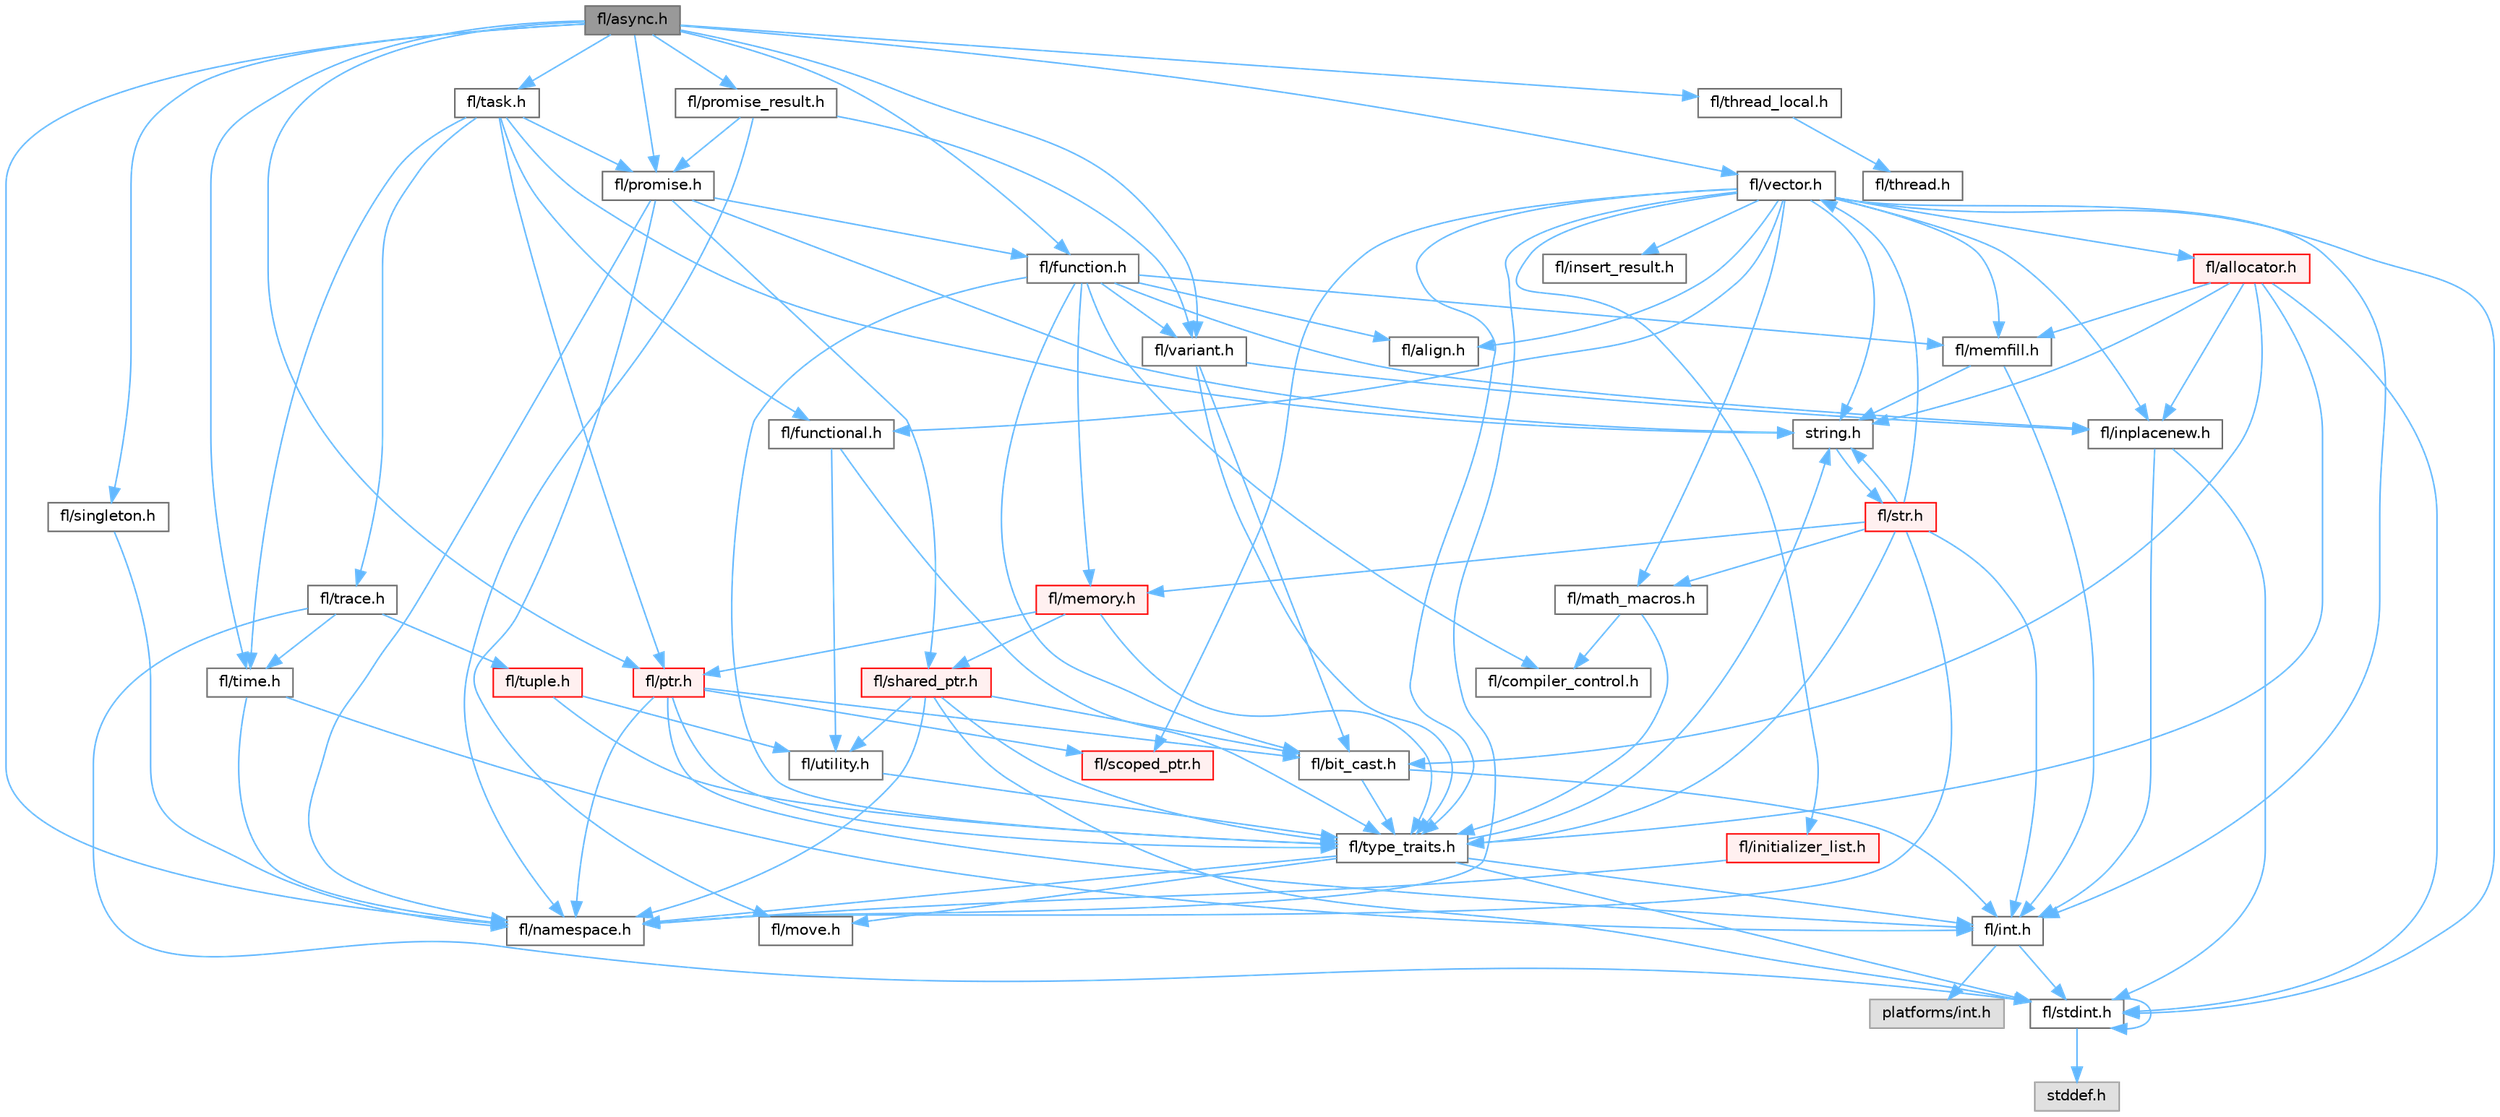 digraph "fl/async.h"
{
 // INTERACTIVE_SVG=YES
 // LATEX_PDF_SIZE
  bgcolor="transparent";
  edge [fontname=Helvetica,fontsize=10,labelfontname=Helvetica,labelfontsize=10];
  node [fontname=Helvetica,fontsize=10,shape=box,height=0.2,width=0.4];
  Node1 [id="Node000001",label="fl/async.h",height=0.2,width=0.4,color="gray40", fillcolor="grey60", style="filled", fontcolor="black",tooltip="Generic asynchronous task management for FastLED."];
  Node1 -> Node2 [id="edge1_Node000001_Node000002",color="steelblue1",style="solid",tooltip=" "];
  Node2 [id="Node000002",label="fl/namespace.h",height=0.2,width=0.4,color="grey40", fillcolor="white", style="filled",URL="$df/d2a/namespace_8h.html",tooltip="Implements the FastLED namespace macros."];
  Node1 -> Node3 [id="edge2_Node000001_Node000003",color="steelblue1",style="solid",tooltip=" "];
  Node3 [id="Node000003",label="fl/vector.h",height=0.2,width=0.4,color="grey40", fillcolor="white", style="filled",URL="$d6/d68/vector_8h.html",tooltip=" "];
  Node3 -> Node4 [id="edge3_Node000003_Node000004",color="steelblue1",style="solid",tooltip=" "];
  Node4 [id="Node000004",label="fl/stdint.h",height=0.2,width=0.4,color="grey40", fillcolor="white", style="filled",URL="$df/dd8/stdint_8h.html",tooltip=" "];
  Node4 -> Node5 [id="edge4_Node000004_Node000005",color="steelblue1",style="solid",tooltip=" "];
  Node5 [id="Node000005",label="stddef.h",height=0.2,width=0.4,color="grey60", fillcolor="#E0E0E0", style="filled",tooltip=" "];
  Node4 -> Node4 [id="edge5_Node000004_Node000004",color="steelblue1",style="solid",tooltip=" "];
  Node3 -> Node6 [id="edge6_Node000003_Node000006",color="steelblue1",style="solid",tooltip=" "];
  Node6 [id="Node000006",label="fl/int.h",height=0.2,width=0.4,color="grey40", fillcolor="white", style="filled",URL="$d3/d7e/int_8h.html",tooltip=" "];
  Node6 -> Node4 [id="edge7_Node000006_Node000004",color="steelblue1",style="solid",tooltip=" "];
  Node6 -> Node7 [id="edge8_Node000006_Node000007",color="steelblue1",style="solid",tooltip=" "];
  Node7 [id="Node000007",label="platforms/int.h",height=0.2,width=0.4,color="grey60", fillcolor="#E0E0E0", style="filled",tooltip=" "];
  Node3 -> Node8 [id="edge9_Node000003_Node000008",color="steelblue1",style="solid",tooltip=" "];
  Node8 [id="Node000008",label="string.h",height=0.2,width=0.4,color="grey40", fillcolor="white", style="filled",URL="$da/d66/string_8h.html",tooltip=" "];
  Node8 -> Node9 [id="edge10_Node000008_Node000009",color="steelblue1",style="solid",tooltip=" "];
  Node9 [id="Node000009",label="fl/str.h",height=0.2,width=0.4,color="red", fillcolor="#FFF0F0", style="filled",URL="$d1/d93/str_8h.html",tooltip=" "];
  Node9 -> Node6 [id="edge11_Node000009_Node000006",color="steelblue1",style="solid",tooltip=" "];
  Node9 -> Node8 [id="edge12_Node000009_Node000008",color="steelblue1",style="solid",tooltip=" "];
  Node9 -> Node15 [id="edge13_Node000009_Node000015",color="steelblue1",style="solid",tooltip=" "];
  Node15 [id="Node000015",label="fl/math_macros.h",height=0.2,width=0.4,color="grey40", fillcolor="white", style="filled",URL="$d8/db8/math__macros_8h.html",tooltip=" "];
  Node15 -> Node16 [id="edge14_Node000015_Node000016",color="steelblue1",style="solid",tooltip=" "];
  Node16 [id="Node000016",label="fl/compiler_control.h",height=0.2,width=0.4,color="grey40", fillcolor="white", style="filled",URL="$d4/d54/compiler__control_8h.html",tooltip=" "];
  Node15 -> Node17 [id="edge15_Node000015_Node000017",color="steelblue1",style="solid",tooltip=" "];
  Node17 [id="Node000017",label="fl/type_traits.h",height=0.2,width=0.4,color="grey40", fillcolor="white", style="filled",URL="$df/d63/type__traits_8h.html",tooltip=" "];
  Node17 -> Node8 [id="edge16_Node000017_Node000008",color="steelblue1",style="solid",tooltip=" "];
  Node17 -> Node4 [id="edge17_Node000017_Node000004",color="steelblue1",style="solid",tooltip=" "];
  Node17 -> Node2 [id="edge18_Node000017_Node000002",color="steelblue1",style="solid",tooltip=" "];
  Node17 -> Node18 [id="edge19_Node000017_Node000018",color="steelblue1",style="solid",tooltip=" "];
  Node18 [id="Node000018",label="fl/move.h",height=0.2,width=0.4,color="grey40", fillcolor="white", style="filled",URL="$d9/d83/move_8h.html",tooltip=" "];
  Node17 -> Node6 [id="edge20_Node000017_Node000006",color="steelblue1",style="solid",tooltip=" "];
  Node9 -> Node2 [id="edge21_Node000009_Node000002",color="steelblue1",style="solid",tooltip=" "];
  Node9 -> Node19 [id="edge22_Node000009_Node000019",color="steelblue1",style="solid",tooltip=" "];
  Node19 [id="Node000019",label="fl/memory.h",height=0.2,width=0.4,color="red", fillcolor="#FFF0F0", style="filled",URL="$dc/d18/memory_8h.html",tooltip=" "];
  Node19 -> Node20 [id="edge23_Node000019_Node000020",color="steelblue1",style="solid",tooltip=" "];
  Node20 [id="Node000020",label="fl/ptr.h",height=0.2,width=0.4,color="red", fillcolor="#FFF0F0", style="filled",URL="$dd/d98/ptr_8h.html",tooltip=" "];
  Node20 -> Node2 [id="edge24_Node000020_Node000002",color="steelblue1",style="solid",tooltip=" "];
  Node20 -> Node21 [id="edge25_Node000020_Node000021",color="steelblue1",style="solid",tooltip=" "];
  Node21 [id="Node000021",label="fl/scoped_ptr.h",height=0.2,width=0.4,color="red", fillcolor="#FFF0F0", style="filled",URL="$d0/d44/scoped__ptr_8h.html",tooltip=" "];
  Node20 -> Node17 [id="edge26_Node000020_Node000017",color="steelblue1",style="solid",tooltip=" "];
  Node20 -> Node33 [id="edge27_Node000020_Node000033",color="steelblue1",style="solid",tooltip=" "];
  Node33 [id="Node000033",label="fl/bit_cast.h",height=0.2,width=0.4,color="grey40", fillcolor="white", style="filled",URL="$df/d72/bit__cast_8h.html",tooltip=" "];
  Node33 -> Node17 [id="edge28_Node000033_Node000017",color="steelblue1",style="solid",tooltip=" "];
  Node33 -> Node6 [id="edge29_Node000033_Node000006",color="steelblue1",style="solid",tooltip=" "];
  Node20 -> Node6 [id="edge30_Node000020_Node000006",color="steelblue1",style="solid",tooltip=" "];
  Node19 -> Node40 [id="edge31_Node000019_Node000040",color="steelblue1",style="solid",tooltip=" "];
  Node40 [id="Node000040",label="fl/shared_ptr.h",height=0.2,width=0.4,color="red", fillcolor="#FFF0F0", style="filled",URL="$df/d6a/shared__ptr_8h.html",tooltip=" "];
  Node40 -> Node2 [id="edge32_Node000040_Node000002",color="steelblue1",style="solid",tooltip=" "];
  Node40 -> Node17 [id="edge33_Node000040_Node000017",color="steelblue1",style="solid",tooltip=" "];
  Node40 -> Node23 [id="edge34_Node000040_Node000023",color="steelblue1",style="solid",tooltip=" "];
  Node23 [id="Node000023",label="fl/utility.h",height=0.2,width=0.4,color="grey40", fillcolor="white", style="filled",URL="$d5/d47/utility_8h.html",tooltip=" "];
  Node23 -> Node17 [id="edge35_Node000023_Node000017",color="steelblue1",style="solid",tooltip=" "];
  Node40 -> Node4 [id="edge36_Node000040_Node000004",color="steelblue1",style="solid",tooltip=" "];
  Node40 -> Node33 [id="edge37_Node000040_Node000033",color="steelblue1",style="solid",tooltip=" "];
  Node19 -> Node17 [id="edge38_Node000019_Node000017",color="steelblue1",style="solid",tooltip=" "];
  Node9 -> Node17 [id="edge39_Node000009_Node000017",color="steelblue1",style="solid",tooltip=" "];
  Node9 -> Node3 [id="edge40_Node000009_Node000003",color="steelblue1",style="solid",tooltip=" "];
  Node3 -> Node48 [id="edge41_Node000003_Node000048",color="steelblue1",style="solid",tooltip=" "];
  Node48 [id="Node000048",label="fl/functional.h",height=0.2,width=0.4,color="grey40", fillcolor="white", style="filled",URL="$d8/dea/functional_8h.html",tooltip=" "];
  Node48 -> Node17 [id="edge42_Node000048_Node000017",color="steelblue1",style="solid",tooltip=" "];
  Node48 -> Node23 [id="edge43_Node000048_Node000023",color="steelblue1",style="solid",tooltip=" "];
  Node3 -> Node25 [id="edge44_Node000003_Node000025",color="steelblue1",style="solid",tooltip=" "];
  Node25 [id="Node000025",label="fl/initializer_list.h",height=0.2,width=0.4,color="red", fillcolor="#FFF0F0", style="filled",URL="$d6/d23/initializer__list_8h.html",tooltip=" "];
  Node25 -> Node2 [id="edge45_Node000025_Node000002",color="steelblue1",style="solid",tooltip=" "];
  Node3 -> Node49 [id="edge46_Node000003_Node000049",color="steelblue1",style="solid",tooltip=" "];
  Node49 [id="Node000049",label="fl/insert_result.h",height=0.2,width=0.4,color="grey40", fillcolor="white", style="filled",URL="$d1/d22/insert__result_8h.html",tooltip=" "];
  Node3 -> Node15 [id="edge47_Node000003_Node000015",color="steelblue1",style="solid",tooltip=" "];
  Node3 -> Node31 [id="edge48_Node000003_Node000031",color="steelblue1",style="solid",tooltip=" "];
  Node31 [id="Node000031",label="fl/memfill.h",height=0.2,width=0.4,color="grey40", fillcolor="white", style="filled",URL="$d0/dda/memfill_8h.html",tooltip=" "];
  Node31 -> Node8 [id="edge49_Node000031_Node000008",color="steelblue1",style="solid",tooltip=" "];
  Node31 -> Node6 [id="edge50_Node000031_Node000006",color="steelblue1",style="solid",tooltip=" "];
  Node3 -> Node2 [id="edge51_Node000003_Node000002",color="steelblue1",style="solid",tooltip=" "];
  Node3 -> Node28 [id="edge52_Node000003_Node000028",color="steelblue1",style="solid",tooltip=" "];
  Node28 [id="Node000028",label="fl/allocator.h",height=0.2,width=0.4,color="red", fillcolor="#FFF0F0", style="filled",URL="$da/da9/allocator_8h.html",tooltip=" "];
  Node28 -> Node8 [id="edge53_Node000028_Node000008",color="steelblue1",style="solid",tooltip=" "];
  Node28 -> Node30 [id="edge54_Node000028_Node000030",color="steelblue1",style="solid",tooltip=" "];
  Node30 [id="Node000030",label="fl/inplacenew.h",height=0.2,width=0.4,color="grey40", fillcolor="white", style="filled",URL="$db/d36/inplacenew_8h.html",tooltip=" "];
  Node30 -> Node4 [id="edge55_Node000030_Node000004",color="steelblue1",style="solid",tooltip=" "];
  Node30 -> Node6 [id="edge56_Node000030_Node000006",color="steelblue1",style="solid",tooltip=" "];
  Node28 -> Node31 [id="edge57_Node000028_Node000031",color="steelblue1",style="solid",tooltip=" "];
  Node28 -> Node17 [id="edge58_Node000028_Node000017",color="steelblue1",style="solid",tooltip=" "];
  Node28 -> Node33 [id="edge59_Node000028_Node000033",color="steelblue1",style="solid",tooltip=" "];
  Node28 -> Node4 [id="edge60_Node000028_Node000004",color="steelblue1",style="solid",tooltip=" "];
  Node3 -> Node21 [id="edge61_Node000003_Node000021",color="steelblue1",style="solid",tooltip=" "];
  Node3 -> Node17 [id="edge62_Node000003_Node000017",color="steelblue1",style="solid",tooltip=" "];
  Node3 -> Node30 [id="edge63_Node000003_Node000030",color="steelblue1",style="solid",tooltip=" "];
  Node3 -> Node43 [id="edge64_Node000003_Node000043",color="steelblue1",style="solid",tooltip=" "];
  Node43 [id="Node000043",label="fl/align.h",height=0.2,width=0.4,color="grey40", fillcolor="white", style="filled",URL="$d1/ddf/align_8h.html",tooltip=" "];
  Node1 -> Node50 [id="edge65_Node000001_Node000050",color="steelblue1",style="solid",tooltip=" "];
  Node50 [id="Node000050",label="fl/function.h",height=0.2,width=0.4,color="grey40", fillcolor="white", style="filled",URL="$dd/d67/function_8h.html",tooltip=" "];
  Node50 -> Node19 [id="edge66_Node000050_Node000019",color="steelblue1",style="solid",tooltip=" "];
  Node50 -> Node17 [id="edge67_Node000050_Node000017",color="steelblue1",style="solid",tooltip=" "];
  Node50 -> Node16 [id="edge68_Node000050_Node000016",color="steelblue1",style="solid",tooltip=" "];
  Node50 -> Node36 [id="edge69_Node000050_Node000036",color="steelblue1",style="solid",tooltip=" "];
  Node36 [id="Node000036",label="fl/variant.h",height=0.2,width=0.4,color="grey40", fillcolor="white", style="filled",URL="$d6/d10/variant_8h.html",tooltip=" "];
  Node36 -> Node30 [id="edge70_Node000036_Node000030",color="steelblue1",style="solid",tooltip=" "];
  Node36 -> Node17 [id="edge71_Node000036_Node000017",color="steelblue1",style="solid",tooltip=" "];
  Node36 -> Node33 [id="edge72_Node000036_Node000033",color="steelblue1",style="solid",tooltip=" "];
  Node50 -> Node31 [id="edge73_Node000050_Node000031",color="steelblue1",style="solid",tooltip=" "];
  Node50 -> Node30 [id="edge74_Node000050_Node000030",color="steelblue1",style="solid",tooltip=" "];
  Node50 -> Node33 [id="edge75_Node000050_Node000033",color="steelblue1",style="solid",tooltip=" "];
  Node50 -> Node43 [id="edge76_Node000050_Node000043",color="steelblue1",style="solid",tooltip=" "];
  Node1 -> Node20 [id="edge77_Node000001_Node000020",color="steelblue1",style="solid",tooltip=" "];
  Node1 -> Node36 [id="edge78_Node000001_Node000036",color="steelblue1",style="solid",tooltip=" "];
  Node1 -> Node51 [id="edge79_Node000001_Node000051",color="steelblue1",style="solid",tooltip=" "];
  Node51 [id="Node000051",label="fl/promise.h",height=0.2,width=0.4,color="grey40", fillcolor="white", style="filled",URL="$d6/d17/promise_8h.html",tooltip="Promise-based fluent API for FastLED - standalone async primitives."];
  Node51 -> Node2 [id="edge80_Node000051_Node000002",color="steelblue1",style="solid",tooltip=" "];
  Node51 -> Node50 [id="edge81_Node000051_Node000050",color="steelblue1",style="solid",tooltip=" "];
  Node51 -> Node8 [id="edge82_Node000051_Node000008",color="steelblue1",style="solid",tooltip=" "];
  Node51 -> Node40 [id="edge83_Node000051_Node000040",color="steelblue1",style="solid",tooltip=" "];
  Node51 -> Node18 [id="edge84_Node000051_Node000018",color="steelblue1",style="solid",tooltip=" "];
  Node1 -> Node52 [id="edge85_Node000001_Node000052",color="steelblue1",style="solid",tooltip=" "];
  Node52 [id="Node000052",label="fl/promise_result.h",height=0.2,width=0.4,color="grey40", fillcolor="white", style="filled",URL="$d7/d93/promise__result_8h.html",tooltip="Result type for promise operations with ok() semantics."];
  Node52 -> Node2 [id="edge86_Node000052_Node000002",color="steelblue1",style="solid",tooltip=" "];
  Node52 -> Node36 [id="edge87_Node000052_Node000036",color="steelblue1",style="solid",tooltip=" "];
  Node52 -> Node51 [id="edge88_Node000052_Node000051",color="steelblue1",style="solid",tooltip=" "];
  Node1 -> Node53 [id="edge89_Node000001_Node000053",color="steelblue1",style="solid",tooltip=" "];
  Node53 [id="Node000053",label="fl/singleton.h",height=0.2,width=0.4,color="grey40", fillcolor="white", style="filled",URL="$d4/d0b/singleton_8h.html",tooltip=" "];
  Node53 -> Node2 [id="edge90_Node000053_Node000002",color="steelblue1",style="solid",tooltip=" "];
  Node1 -> Node54 [id="edge91_Node000001_Node000054",color="steelblue1",style="solid",tooltip=" "];
  Node54 [id="Node000054",label="fl/thread_local.h",height=0.2,width=0.4,color="grey40", fillcolor="white", style="filled",URL="$d8/d7a/thread__local_8h.html",tooltip=" "];
  Node54 -> Node42 [id="edge92_Node000054_Node000042",color="steelblue1",style="solid",tooltip=" "];
  Node42 [id="Node000042",label="fl/thread.h",height=0.2,width=0.4,color="grey40", fillcolor="white", style="filled",URL="$db/dd5/thread_8h.html",tooltip=" "];
  Node1 -> Node55 [id="edge93_Node000001_Node000055",color="steelblue1",style="solid",tooltip=" "];
  Node55 [id="Node000055",label="fl/task.h",height=0.2,width=0.4,color="grey40", fillcolor="white", style="filled",URL="$db/da4/task_8h.html",tooltip=" "];
  Node55 -> Node48 [id="edge94_Node000055_Node000048",color="steelblue1",style="solid",tooltip=" "];
  Node55 -> Node8 [id="edge95_Node000055_Node000008",color="steelblue1",style="solid",tooltip=" "];
  Node55 -> Node56 [id="edge96_Node000055_Node000056",color="steelblue1",style="solid",tooltip=" "];
  Node56 [id="Node000056",label="fl/trace.h",height=0.2,width=0.4,color="grey40", fillcolor="white", style="filled",URL="$d1/d1b/trace_8h.html",tooltip=" "];
  Node56 -> Node57 [id="edge97_Node000056_Node000057",color="steelblue1",style="solid",tooltip=" "];
  Node57 [id="Node000057",label="fl/tuple.h",height=0.2,width=0.4,color="red", fillcolor="#FFF0F0", style="filled",URL="$d2/d20/tuple_8h.html",tooltip=" "];
  Node57 -> Node23 [id="edge98_Node000057_Node000023",color="steelblue1",style="solid",tooltip=" "];
  Node57 -> Node17 [id="edge99_Node000057_Node000017",color="steelblue1",style="solid",tooltip=" "];
  Node56 -> Node58 [id="edge100_Node000056_Node000058",color="steelblue1",style="solid",tooltip=" "];
  Node58 [id="Node000058",label="fl/time.h",height=0.2,width=0.4,color="grey40", fillcolor="white", style="filled",URL="$dd/d9a/fl_2time_8h.html",tooltip="Universal timing functions for FastLED."];
  Node58 -> Node2 [id="edge101_Node000058_Node000002",color="steelblue1",style="solid",tooltip=" "];
  Node58 -> Node6 [id="edge102_Node000058_Node000006",color="steelblue1",style="solid",tooltip=" "];
  Node56 -> Node4 [id="edge103_Node000056_Node000004",color="steelblue1",style="solid",tooltip=" "];
  Node55 -> Node51 [id="edge104_Node000055_Node000051",color="steelblue1",style="solid",tooltip=" "];
  Node55 -> Node58 [id="edge105_Node000055_Node000058",color="steelblue1",style="solid",tooltip=" "];
  Node55 -> Node20 [id="edge106_Node000055_Node000020",color="steelblue1",style="solid",tooltip=" "];
  Node1 -> Node58 [id="edge107_Node000001_Node000058",color="steelblue1",style="solid",tooltip=" "];
}
